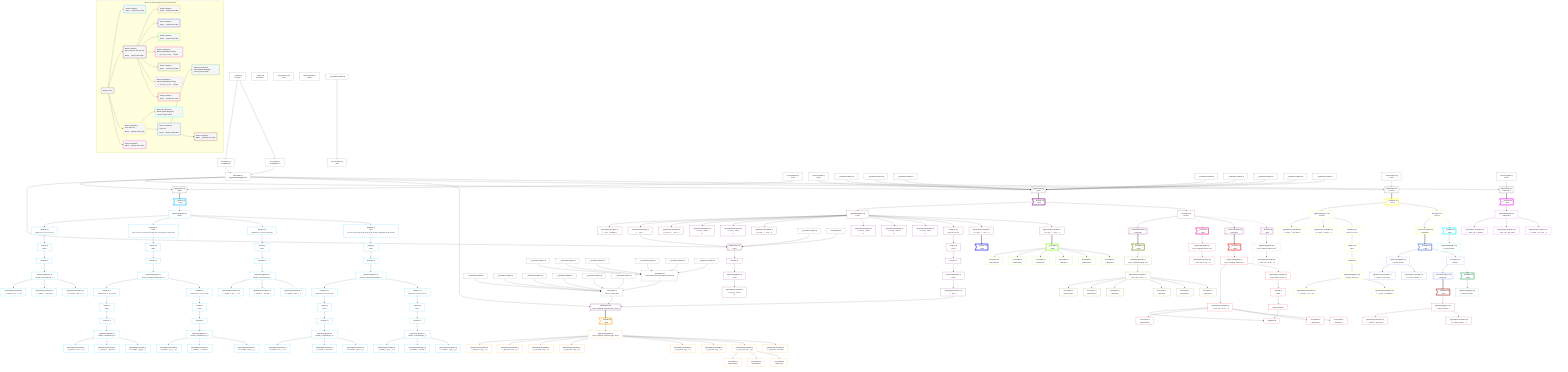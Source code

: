 %%{init: {'themeVariables': { 'fontSize': '12px'}}}%%
graph TD
    classDef path fill:#eee,stroke:#000,color:#000
    classDef plan fill:#fff,stroke-width:1px,color:#000
    classDef itemplan fill:#fff,stroke-width:2px,color:#000
    classDef sideeffectplan fill:#f00,stroke-width:2px,color:#000
    classDef bucket fill:#f6f6f6,color:#000,stroke-width:2px,text-align:left


    %% define steps
    __Value3["__Value[3∈0]<br />ᐸcontextᐳ"]:::plan
    __Value5["__Value[5∈0]<br />ᐸrootValueᐳ"]:::plan
    Access197["Access[197∈0]<br />ᐸ3.pgSettingsᐳ"]:::plan
    Access198["Access[198∈0]<br />ᐸ3.withPgClientᐳ"]:::plan
    Object199["Object[199∈0]<br />ᐸ{pgSettings,withPgClient}ᐳ"]:::plan
    Connection200["Connection[200∈0]<br />ᐸ196ᐳ"]:::plan
    PgSelect201[["PgSelect[201∈0]<br />ᐸtypesᐳ"]]:::plan
    __Item202>"__Item[202∈1]<br />ᐸ201ᐳ"]:::itemplan
    PgSelectSingle203["PgSelectSingle[203∈1]<br />ᐸtypesᐳ"]:::plan
    Map558["Map[558∈1]<br />ᐸ203:{”0”:0,”1”:1,”2”:2,”3”:3}ᐳ"]:::plan
    List559["List[559∈1]<br />ᐸ558ᐳ"]:::plan
    First209["First[209∈1]"]:::plan
    PgSelectSingle210["PgSelectSingle[210∈1]<br />ᐸfrmcdc_compoundType_1ᐳ"]:::plan
    PgClassExpression211["PgClassExpression[211∈1]<br />ᐸ__frmcdc_c...pe_1__.”a”ᐳ"]:::plan
    PgClassExpression212["PgClassExpression[212∈1]<br />ᐸ__frmcdc_c....”foo_bar”ᐳ"]:::plan
    PgClassExpression214["PgClassExpression[214∈1]<br />ᐸ”c”.”compo..._type_1__)ᐳ"]:::plan
    Map568["Map[568∈1]<br />ᐸ203:{”0”:5,”1”:6,”2”:7,”3”:8,”4”:9,”5”:10,”6”:11,”7”:12,”8”:13,”9”:14,”10”:15}ᐳ"]:::plan
    List569["List[569∈1]<br />ᐸ568ᐳ"]:::plan
    First220["First[220∈1]"]:::plan
    PgSelectSingle221["PgSelectSingle[221∈1]<br />ᐸfrmcdc_nestedCompoundType_1ᐳ"]:::plan
    Map562["Map[562∈1]<br />ᐸ221:{”0”:0,”1”:1,”2”:2,”3”:3}ᐳ"]:::plan
    List563["List[563∈1]<br />ᐸ562ᐳ"]:::plan
    First227["First[227∈1]"]:::plan
    PgSelectSingle228["PgSelectSingle[228∈1]<br />ᐸfrmcdc_compoundType_1ᐳ"]:::plan
    PgClassExpression229["PgClassExpression[229∈1]<br />ᐸ__frmcdc_c...pe_1__.”a”ᐳ"]:::plan
    PgClassExpression230["PgClassExpression[230∈1]<br />ᐸ__frmcdc_c....”foo_bar”ᐳ"]:::plan
    PgClassExpression232["PgClassExpression[232∈1]<br />ᐸ”c”.”compo..._type_1__)ᐳ"]:::plan
    Map565["Map[565∈1]<br />ᐸ221:{”0”:5,”1”:6,”2”:7,”3”:8}ᐳ"]:::plan
    List566["List[566∈1]<br />ᐸ565ᐳ"]:::plan
    First238["First[238∈1]"]:::plan
    PgSelectSingle239["PgSelectSingle[239∈1]<br />ᐸfrmcdc_compoundType_1ᐳ"]:::plan
    PgClassExpression240["PgClassExpression[240∈1]<br />ᐸ__frmcdc_c...pe_1__.”a”ᐳ"]:::plan
    PgClassExpression241["PgClassExpression[241∈1]<br />ᐸ__frmcdc_c....”foo_bar”ᐳ"]:::plan
    PgClassExpression243["PgClassExpression[243∈1]<br />ᐸ”c”.”compo..._type_1__)ᐳ"]:::plan
    Map571["Map[571∈1]<br />ᐸ203:{”0”:17,”1”:18,”2”:19,”3”:20}ᐳ"]:::plan
    List572["List[572∈1]<br />ᐸ571ᐳ"]:::plan
    First249["First[249∈1]"]:::plan
    PgSelectSingle250["PgSelectSingle[250∈1]<br />ᐸfrmcdc_compoundType_1ᐳ"]:::plan
    PgClassExpression251["PgClassExpression[251∈1]<br />ᐸ__frmcdc_c...pe_1__.”a”ᐳ"]:::plan
    PgClassExpression252["PgClassExpression[252∈1]<br />ᐸ__frmcdc_c....”foo_bar”ᐳ"]:::plan
    PgClassExpression254["PgClassExpression[254∈1]<br />ᐸ”c”.”compo..._type_1__)ᐳ"]:::plan
    Map579["Map[579∈1]<br />ᐸ203:{”0”:22,”1”:23,”2”:24,”3”:25,”4”:26,”5”:27,”6”:28,”7”:29,”8”:30,”9”:31,”10”:32}ᐳ"]:::plan
    List580["List[580∈1]<br />ᐸ579ᐳ"]:::plan
    First260["First[260∈1]"]:::plan
    PgSelectSingle261["PgSelectSingle[261∈1]<br />ᐸfrmcdc_nestedCompoundType_1ᐳ"]:::plan
    Map575["Map[575∈1]<br />ᐸ261:{”0”:0,”1”:1,”2”:2,”3”:3}ᐳ"]:::plan
    List576["List[576∈1]<br />ᐸ575ᐳ"]:::plan
    First267["First[267∈1]"]:::plan
    PgSelectSingle268["PgSelectSingle[268∈1]<br />ᐸfrmcdc_compoundType_1ᐳ"]:::plan
    PgClassExpression269["PgClassExpression[269∈1]<br />ᐸ__frmcdc_c...pe_1__.”a”ᐳ"]:::plan
    PgClassExpression270["PgClassExpression[270∈1]<br />ᐸ__frmcdc_c....”foo_bar”ᐳ"]:::plan
    PgClassExpression272["PgClassExpression[272∈1]<br />ᐸ”c”.”compo..._type_1__)ᐳ"]:::plan
    Map577["Map[577∈1]<br />ᐸ261:{”0”:4,”1”:5,”2”:6,”3”:7}ᐳ"]:::plan
    List578["List[578∈1]<br />ᐸ577ᐳ"]:::plan
    First278["First[278∈1]"]:::plan
    PgSelectSingle279["PgSelectSingle[279∈1]<br />ᐸfrmcdc_compoundType_1ᐳ"]:::plan
    PgClassExpression280["PgClassExpression[280∈1]<br />ᐸ__frmcdc_c...pe_1__.”a”ᐳ"]:::plan
    PgClassExpression281["PgClassExpression[281∈1]<br />ᐸ__frmcdc_c....”foo_bar”ᐳ"]:::plan
    PgClassExpression283["PgClassExpression[283∈1]<br />ᐸ”c”.”compo..._type_1__)ᐳ"]:::plan
    Connection308["Connection[308∈0]<br />ᐸ304ᐳ"]:::plan
    __InputStaticLeaf317["__InputStaticLeaf[317∈0]"]:::plan
    __InputStaticLeaf321["__InputStaticLeaf[321∈0]"]:::plan
    __InputStaticLeaf322["__InputStaticLeaf[322∈0]"]:::plan
    __InputStaticLeaf329["__InputStaticLeaf[329∈0]"]:::plan
    __InputStaticLeaf333["__InputStaticLeaf[333∈0]"]:::plan
    __InputStaticLeaf334["__InputStaticLeaf[334∈0]"]:::plan
    __InputStaticLeaf349["__InputStaticLeaf[349∈0]"]:::plan
    __InputStaticLeaf350["__InputStaticLeaf[350∈0]"]:::plan
    PgSelect309[["PgSelect[309∈0]<br />ᐸpostᐳ"]]:::plan
    __Item310>"__Item[310∈2]<br />ᐸ309ᐳ"]:::itemplan
    PgSelectSingle311["PgSelectSingle[311∈2]<br />ᐸpostᐳ"]:::plan
    PgClassExpression312["PgClassExpression[312∈2]<br />ᐸ__post__.”headline”ᐳ"]:::plan
    PgClassExpression315["PgClassExpression[315∈2]<br />ᐸ__post__ᐳ"]:::plan
    PgClassExpression316["PgClassExpression[316∈2]<br />ᐸ”a”.”post_...(__post__)ᐳ"]:::plan
    PgClassExpression320["PgClassExpression[320∈2]<br />ᐸ”a”.”post_...lder! */<br />)ᐳ"]:::plan
    PgClassExpression324["PgClassExpression[324∈2]<br />ᐸ”a”.”post_...lder! */<br />)ᐳ"]:::plan
    PgClassExpression328["PgClassExpression[328∈2]<br />ᐸ”a”.”post_...(__post__)ᐳ"]:::plan
    PgClassExpression332["PgClassExpression[332∈2]<br />ᐸ”a”.”post_...lder! */<br />)ᐳ"]:::plan
    PgClassExpression336["PgClassExpression[336∈2]<br />ᐸ”a”.”post_...lder! */<br />)ᐳ"]:::plan
    __InputStaticLeaf337["__InputStaticLeaf[337∈0]"]:::plan
    Constant339["Constant[339∈0]"]:::plan
    PgSelect341[["PgSelect[341∈2]<br />ᐸpostᐳ"]]:::plan
    First345["First[345∈2]"]:::plan
    PgSelectSingle346["PgSelectSingle[346∈2]<br />ᐸpostᐳ"]:::plan
    PgClassExpression348["PgClassExpression[348∈2]<br />ᐸ”a”.”post_...lder! */<br />)ᐳ"]:::plan
    PgClassExpression352["PgClassExpression[352∈2]<br />ᐸ”a”.”post_...lder! */<br />)ᐳ"]:::plan
    __InputStaticLeaf354["__InputStaticLeaf[354∈0]"]:::plan
    __InputStaticLeaf355["__InputStaticLeaf[355∈0]"]:::plan
    __InputStaticLeaf356["__InputStaticLeaf[356∈0]"]:::plan
    __InputStaticLeaf358["__InputStaticLeaf[358∈0]"]:::plan
    __InputStaticLeaf359["__InputStaticLeaf[359∈0]"]:::plan
    __InputStaticLeaf361["__InputStaticLeaf[361∈0]"]:::plan
    __InputStaticLeaf362["__InputStaticLeaf[362∈0]"]:::plan
    __InputStaticLeaf363["__InputStaticLeaf[363∈0]"]:::plan
    __InputStaticLeaf364["__InputStaticLeaf[364∈0]"]:::plan
    __InputStaticLeaf365["__InputStaticLeaf[365∈0]"]:::plan
    __InputStaticLeaf366["__InputStaticLeaf[366∈0]"]:::plan
    __InputStaticLeaf367["__InputStaticLeaf[367∈0]"]:::plan
    Object369["Object[369∈0]<br />ᐸ{seconds,minutes,hours,days,months,years}ᐳ"]:::plan
    Object368["Object[368∈0]<br />ᐸ{a,b,c,e,f,g,foo_bar}ᐳ"]:::plan
    Map573["Map[573∈2]<br />ᐸ311:{”0”:3,”1”:4}ᐳ"]:::plan
    List574["List[574∈2]<br />ᐸ573ᐳ"]:::plan
    First375["First[375∈2]"]:::plan
    PgSelectSingle376["PgSelectSingle[376∈2]<br />ᐸpostᐳ"]:::plan
    PgClassExpression377["PgClassExpression[377∈2]<br />ᐸ__post__ᐳ"]:::plan
    PgSelect378[["PgSelect[378∈2]<br />ᐸpost_computed_compound_type_arrayᐳ"]]:::plan
    __Item382>"__Item[382∈3]<br />ᐸ378ᐳ"]:::itemplan
    PgSelectSingle383["PgSelectSingle[383∈3]<br />ᐸpost_computed_compound_type_arrayᐳ"]:::plan
    PgClassExpression384["PgClassExpression[384∈3]<br />ᐸ__post_com...rray__.”a”ᐳ"]:::plan
    PgClassExpression385["PgClassExpression[385∈3]<br />ᐸ__post_com...rray__.”b”ᐳ"]:::plan
    PgClassExpression386["PgClassExpression[386∈3]<br />ᐸ__post_com...rray__.”c”ᐳ"]:::plan
    PgClassExpression387["PgClassExpression[387∈3]<br />ᐸ__post_com...rray__.”d”ᐳ"]:::plan
    PgClassExpression388["PgClassExpression[388∈3]<br />ᐸ__post_com...rray__.”e”ᐳ"]:::plan
    PgClassExpression389["PgClassExpression[389∈3]<br />ᐸ__post_com...rray__.”f”ᐳ"]:::plan
    PgClassExpression390["PgClassExpression[390∈3]<br />ᐸ__post_com...rray__.”g”ᐳ"]:::plan
    Access391["Access[391∈3]<br />ᐸ390.secondsᐳ"]:::plan
    Access392["Access[392∈3]<br />ᐸ390.minutesᐳ"]:::plan
    Access393["Access[393∈3]<br />ᐸ390.hoursᐳ"]:::plan
    PgClassExpression394["PgClassExpression[394∈3]<br />ᐸ__post_com....”foo_bar”ᐳ"]:::plan
    PgClassExpression396["PgClassExpression[396∈2]<br />ᐸ”a”.”post_...(__post__)ᐳ"]:::plan
    __Item397>"__Item[397∈4]<br />ᐸ396ᐳ"]:::itemplan
    PgClassExpression399["PgClassExpression[399∈2]<br />ᐸ”a”.”post_...(__post__)ᐳ"]:::plan
    __Item400>"__Item[400∈5]<br />ᐸ399ᐳ"]:::itemplan
    Access401["Access[401∈5]<br />ᐸ400.secondsᐳ"]:::plan
    Access402["Access[402∈5]<br />ᐸ400.minutesᐳ"]:::plan
    Access403["Access[403∈5]<br />ᐸ400.hoursᐳ"]:::plan
    Access404["Access[404∈5]<br />ᐸ400.daysᐳ"]:::plan
    Access405["Access[405∈5]<br />ᐸ400.monthsᐳ"]:::plan
    Access406["Access[406∈5]<br />ᐸ400.yearsᐳ"]:::plan
    Connection417["Connection[417∈0]<br />ᐸ413ᐳ"]:::plan
    Access570["Access[570∈2]<br />ᐸ310.0ᐳ"]:::plan
    __ListTransform419[["__ListTransform[419∈2]<br />ᐸeach:418ᐳ"]]:::plan
    __Item420>"__Item[420∈6]<br />ᐸ570ᐳ"]:::itemplan
    PgSelectSingle421["PgSelectSingle[421∈6]<br />ᐸpost_computed_interval_setᐳ"]:::plan
    PgClassExpression422["PgClassExpression[422∈6]<br />ᐸ__post_com...al_set__.vᐳ"]:::plan
    __Item423>"__Item[423∈7]<br />ᐸ419ᐳ"]:::itemplan
    PgSelectSingle424["PgSelectSingle[424∈7]<br />ᐸpost_computed_interval_setᐳ"]:::plan
    PgClassExpression425["PgClassExpression[425∈7]<br />ᐸ__post_com...al_set__.vᐳ"]:::plan
    Access426["Access[426∈7]<br />ᐸ425.secondsᐳ"]:::plan
    Access427["Access[427∈7]<br />ᐸ425.minutesᐳ"]:::plan
    Access428["Access[428∈7]<br />ᐸ425.hoursᐳ"]:::plan
    Access429["Access[429∈7]<br />ᐸ425.daysᐳ"]:::plan
    Access430["Access[430∈7]<br />ᐸ425.monthsᐳ"]:::plan
    Access431["Access[431∈7]<br />ᐸ425.yearsᐳ"]:::plan
    __ListTransform433[["__ListTransform[433∈2]<br />ᐸeach:432ᐳ"]]:::plan
    __Item434>"__Item[434∈8]<br />ᐸ570ᐳ"]:::itemplan
    PgSelectSingle435["PgSelectSingle[435∈8]<br />ᐸpost_computed_interval_setᐳ"]:::plan
    PgClassExpression436["PgClassExpression[436∈8]<br />ᐸ__post_com...al_set__.vᐳ"]:::plan
    __Item437>"__Item[437∈9]<br />ᐸ433ᐳ"]:::itemplan
    PgSelectSingle438["PgSelectSingle[438∈9]<br />ᐸpost_computed_interval_setᐳ"]:::plan
    PgClassExpression439["PgClassExpression[439∈9]<br />ᐸ__post_com...al_set__.vᐳ"]:::plan
    PgClassExpression445["PgClassExpression[445∈9]<br />ᐸrow_number...tion by 1)ᐳ"]:::plan
    List446["List[446∈9]<br />ᐸ445ᐳ"]:::plan
    PgCursor444["PgCursor[444∈9]"]:::plan
    Edge440["Edge[440∈9]"]:::plan
    Access441["Access[441∈9]<br />ᐸ439.secondsᐳ"]:::plan
    Access442["Access[442∈9]<br />ᐸ439.minutesᐳ"]:::plan
    Access443["Access[443∈9]<br />ᐸ439.hoursᐳ"]:::plan
    Connection474["Connection[474∈0]<br />ᐸ470ᐳ"]:::plan
    PgSelect475[["PgSelect[475∈0]<br />ᐸpersonᐳ"]]:::plan
    __Item476>"__Item[476∈10]<br />ᐸ475ᐳ"]:::itemplan
    PgSelectSingle477["PgSelectSingle[477∈10]<br />ᐸpersonᐳ"]:::plan
    PgClassExpression478["PgClassExpression[478∈10]<br />ᐸ__person__...full_name”ᐳ"]:::plan
    PgClassExpression480["PgClassExpression[480∈10]<br />ᐸ”c”.”perso..._person__)ᐳ"]:::plan
    Connection493["Connection[493∈0]<br />ᐸ489ᐳ"]:::plan
    Access567["Access[567∈10]<br />ᐸ476.2ᐳ"]:::plan
    __ListTransform495[["__ListTransform[495∈10]<br />ᐸeach:494ᐳ"]]:::plan
    __Item496>"__Item[496∈11]<br />ᐸ567ᐳ"]:::itemplan
    PgSelectSingle497["PgSelectSingle[497∈11]<br />ᐸperson_friendsᐳ"]:::plan
    __Item498>"__Item[498∈12]<br />ᐸ495ᐳ"]:::itemplan
    PgSelectSingle499["PgSelectSingle[499∈12]<br />ᐸperson_friendsᐳ"]:::plan
    PgClassExpression500["PgClassExpression[500∈12]<br />ᐸ__person_f...full_name”ᐳ"]:::plan
    PgClassExpression502["PgClassExpression[502∈12]<br />ᐸ”c”.”perso...friends__)ᐳ"]:::plan
    __InputStaticLeaf503["__InputStaticLeaf[503∈0]"]:::plan
    Connection515["Connection[515∈0]<br />ᐸ511ᐳ"]:::plan
    Access564["Access[564∈12]<br />ᐸ498.0ᐳ"]:::plan
    __ListTransform517[["__ListTransform[517∈12]<br />ᐸeach:516ᐳ"]]:::plan
    __Item518>"__Item[518∈13]<br />ᐸ564ᐳ"]:::itemplan
    PgSelectSingle519["PgSelectSingle[519∈13]<br />ᐸperson_friendsᐳ"]:::plan
    __Item520>"__Item[520∈14]<br />ᐸ517ᐳ"]:::itemplan
    PgSelectSingle521["PgSelectSingle[521∈14]<br />ᐸperson_friendsᐳ"]:::plan
    PgClassExpression522["PgClassExpression[522∈14]<br />ᐸ__person_f...full_name”ᐳ"]:::plan
    PgClassExpression524["PgClassExpression[524∈14]<br />ᐸ”c”.”perso...friends__)ᐳ"]:::plan
    Map560["Map[560∈10]<br />ᐸ477:{”0”:0,”1”:1}ᐳ"]:::plan
    List561["List[561∈10]<br />ᐸ560ᐳ"]:::plan
    First530["First[530∈10]"]:::plan
    PgSelectSingle531["PgSelectSingle[531∈10]<br />ᐸperson_first_postᐳ"]:::plan
    PgClassExpression532["PgClassExpression[532∈10]<br />ᐸ__person_f...ost__.”id”ᐳ"]:::plan
    PgClassExpression533["PgClassExpression[533∈10]<br />ᐸ__person_f...”headline”ᐳ"]:::plan
    Connection550["Connection[550∈0]<br />ᐸ546ᐳ"]:::plan
    PgSelect551[["PgSelect[551∈0]<br />ᐸedgeCaseᐳ"]]:::plan
    __Item552>"__Item[552∈15]<br />ᐸ551ᐳ"]:::itemplan
    PgSelectSingle553["PgSelectSingle[553∈15]<br />ᐸedgeCaseᐳ"]:::plan
    PgClassExpression554["PgClassExpression[554∈15]<br />ᐸ__edge_cas...s_default”ᐳ"]:::plan
    PgClassExpression555["PgClassExpression[555∈15]<br />ᐸ__edge_cas...cast_easy”ᐳ"]:::plan
    PgClassExpression557["PgClassExpression[557∈15]<br />ᐸ”c”.”edge_...ge_case__)ᐳ"]:::plan

    %% plan dependencies
    __Value3 --> Access197
    __Value3 --> Access198
    Access197 & Access198 --> Object199
    Object199 & Connection200 --> PgSelect201
    PgSelect201 ==> __Item202
    __Item202 --> PgSelectSingle203
    PgSelectSingle203 --> Map558
    Map558 --> List559
    List559 --> First209
    First209 --> PgSelectSingle210
    PgSelectSingle210 --> PgClassExpression211
    PgSelectSingle210 --> PgClassExpression212
    PgSelectSingle210 --> PgClassExpression214
    PgSelectSingle203 --> Map568
    Map568 --> List569
    List569 --> First220
    First220 --> PgSelectSingle221
    PgSelectSingle221 --> Map562
    Map562 --> List563
    List563 --> First227
    First227 --> PgSelectSingle228
    PgSelectSingle228 --> PgClassExpression229
    PgSelectSingle228 --> PgClassExpression230
    PgSelectSingle228 --> PgClassExpression232
    PgSelectSingle221 --> Map565
    Map565 --> List566
    List566 --> First238
    First238 --> PgSelectSingle239
    PgSelectSingle239 --> PgClassExpression240
    PgSelectSingle239 --> PgClassExpression241
    PgSelectSingle239 --> PgClassExpression243
    PgSelectSingle203 --> Map571
    Map571 --> List572
    List572 --> First249
    First249 --> PgSelectSingle250
    PgSelectSingle250 --> PgClassExpression251
    PgSelectSingle250 --> PgClassExpression252
    PgSelectSingle250 --> PgClassExpression254
    PgSelectSingle203 --> Map579
    Map579 --> List580
    List580 --> First260
    First260 --> PgSelectSingle261
    PgSelectSingle261 --> Map575
    Map575 --> List576
    List576 --> First267
    First267 --> PgSelectSingle268
    PgSelectSingle268 --> PgClassExpression269
    PgSelectSingle268 --> PgClassExpression270
    PgSelectSingle268 --> PgClassExpression272
    PgSelectSingle261 --> Map577
    Map577 --> List578
    List578 --> First278
    First278 --> PgSelectSingle279
    PgSelectSingle279 --> PgClassExpression280
    PgSelectSingle279 --> PgClassExpression281
    PgSelectSingle279 --> PgClassExpression283
    Object199 & Connection308 & __InputStaticLeaf317 & __InputStaticLeaf321 & __InputStaticLeaf322 & __InputStaticLeaf329 & __InputStaticLeaf333 & __InputStaticLeaf334 & __InputStaticLeaf349 & __InputStaticLeaf350 --> PgSelect309
    PgSelect309 ==> __Item310
    __Item310 --> PgSelectSingle311
    PgSelectSingle311 --> PgClassExpression312
    PgSelectSingle311 --> PgClassExpression315
    PgSelectSingle311 --> PgClassExpression316
    PgSelectSingle311 --> PgClassExpression320
    PgSelectSingle311 --> PgClassExpression324
    PgSelectSingle311 --> PgClassExpression328
    PgSelectSingle311 --> PgClassExpression332
    PgSelectSingle311 --> PgClassExpression336
    Object199 & PgClassExpression315 & __InputStaticLeaf337 & Constant339 --> PgSelect341
    PgSelect341 --> First345
    First345 --> PgSelectSingle346
    PgSelectSingle346 --> PgClassExpression348
    PgSelectSingle311 --> PgClassExpression352
    __InputStaticLeaf361 & __InputStaticLeaf362 & __InputStaticLeaf363 & __InputStaticLeaf364 & __InputStaticLeaf365 & __InputStaticLeaf366 --> Object369
    __InputStaticLeaf354 & __InputStaticLeaf355 & __InputStaticLeaf356 & __InputStaticLeaf358 & __InputStaticLeaf359 & Object369 & __InputStaticLeaf367 --> Object368
    PgSelectSingle311 --> Map573
    Map573 --> List574
    List574 --> First375
    First375 --> PgSelectSingle376
    PgSelectSingle376 --> PgClassExpression377
    Object199 & PgClassExpression377 & Object368 --> PgSelect378
    PgSelect378 ==> __Item382
    __Item382 --> PgSelectSingle383
    PgSelectSingle383 --> PgClassExpression384
    PgSelectSingle383 --> PgClassExpression385
    PgSelectSingle383 --> PgClassExpression386
    PgSelectSingle383 --> PgClassExpression387
    PgSelectSingle383 --> PgClassExpression388
    PgSelectSingle383 --> PgClassExpression389
    PgSelectSingle383 --> PgClassExpression390
    PgClassExpression390 --> Access391
    PgClassExpression390 --> Access392
    PgClassExpression390 --> Access393
    PgSelectSingle383 --> PgClassExpression394
    PgSelectSingle311 --> PgClassExpression396
    PgClassExpression396 ==> __Item397
    PgSelectSingle311 --> PgClassExpression399
    PgClassExpression399 ==> __Item400
    __Item400 --> Access401
    __Item400 --> Access402
    __Item400 --> Access403
    __Item400 --> Access404
    __Item400 --> Access405
    __Item400 --> Access406
    __Item310 --> Access570
    Access570 --> __ListTransform419
    Access570 -.-> __Item420
    __Item420 --> PgSelectSingle421
    PgSelectSingle421 --> PgClassExpression422
    __ListTransform419 ==> __Item423
    __Item423 --> PgSelectSingle424
    PgSelectSingle424 --> PgClassExpression425
    PgClassExpression425 --> Access426
    PgClassExpression425 --> Access427
    PgClassExpression425 --> Access428
    PgClassExpression425 --> Access429
    PgClassExpression425 --> Access430
    PgClassExpression425 --> Access431
    Access570 --> __ListTransform433
    Access570 -.-> __Item434
    __Item434 --> PgSelectSingle435
    PgSelectSingle435 --> PgClassExpression436
    __ListTransform433 ==> __Item437
    __Item437 --> PgSelectSingle438
    PgSelectSingle438 --> PgClassExpression439
    PgSelectSingle438 --> PgClassExpression445
    PgClassExpression445 --> List446
    List446 --> PgCursor444
    PgClassExpression439 & PgCursor444 --> Edge440
    PgClassExpression439 --> Access441
    PgClassExpression439 --> Access442
    PgClassExpression439 --> Access443
    Object199 & Connection474 --> PgSelect475
    PgSelect475 ==> __Item476
    __Item476 --> PgSelectSingle477
    PgSelectSingle477 --> PgClassExpression478
    PgSelectSingle477 --> PgClassExpression480
    __Item476 --> Access567
    Access567 --> __ListTransform495
    Access567 -.-> __Item496
    __Item496 --> PgSelectSingle497
    __ListTransform495 ==> __Item498
    __Item498 --> PgSelectSingle499
    PgSelectSingle499 --> PgClassExpression500
    PgSelectSingle499 --> PgClassExpression502
    __InputStaticLeaf503 --> Connection515
    __Item498 --> Access564
    Access564 --> __ListTransform517
    Access564 -.-> __Item518
    __Item518 --> PgSelectSingle519
    __ListTransform517 ==> __Item520
    __Item520 --> PgSelectSingle521
    PgSelectSingle521 --> PgClassExpression522
    PgSelectSingle521 --> PgClassExpression524
    PgSelectSingle477 --> Map560
    Map560 --> List561
    List561 --> First530
    First530 --> PgSelectSingle531
    PgSelectSingle531 --> PgClassExpression532
    PgSelectSingle531 --> PgClassExpression533
    Object199 & Connection550 --> PgSelect551
    PgSelect551 ==> __Item552
    __Item552 --> PgSelectSingle553
    PgSelectSingle553 --> PgClassExpression554
    PgSelectSingle553 --> PgClassExpression555
    PgSelectSingle553 --> PgClassExpression557

    subgraph "Buckets for queries/v4/procedure-computed-fields"
    Bucket0("Bucket 0 (root)"):::bucket
    classDef bucket0 stroke:#696969
    class Bucket0,__Value3,__Value5,Access197,Access198,Object199,Connection200,PgSelect201,Connection308,PgSelect309,__InputStaticLeaf317,__InputStaticLeaf321,__InputStaticLeaf322,__InputStaticLeaf329,__InputStaticLeaf333,__InputStaticLeaf334,__InputStaticLeaf337,Constant339,__InputStaticLeaf349,__InputStaticLeaf350,__InputStaticLeaf354,__InputStaticLeaf355,__InputStaticLeaf356,__InputStaticLeaf358,__InputStaticLeaf359,__InputStaticLeaf361,__InputStaticLeaf362,__InputStaticLeaf363,__InputStaticLeaf364,__InputStaticLeaf365,__InputStaticLeaf366,__InputStaticLeaf367,Object368,Object369,Connection417,Connection474,PgSelect475,Connection493,__InputStaticLeaf503,Connection515,Connection550,PgSelect551 bucket0
    Bucket1("Bucket 1 (listItem)<br />ROOT __Item{1}ᐸ201ᐳ[202]"):::bucket
    classDef bucket1 stroke:#00bfff
    class Bucket1,__Item202,PgSelectSingle203,First209,PgSelectSingle210,PgClassExpression211,PgClassExpression212,PgClassExpression214,First220,PgSelectSingle221,First227,PgSelectSingle228,PgClassExpression229,PgClassExpression230,PgClassExpression232,First238,PgSelectSingle239,PgClassExpression240,PgClassExpression241,PgClassExpression243,First249,PgSelectSingle250,PgClassExpression251,PgClassExpression252,PgClassExpression254,First260,PgSelectSingle261,First267,PgSelectSingle268,PgClassExpression269,PgClassExpression270,PgClassExpression272,First278,PgSelectSingle279,PgClassExpression280,PgClassExpression281,PgClassExpression283,Map558,List559,Map562,List563,Map565,List566,Map568,List569,Map571,List572,Map575,List576,Map577,List578,Map579,List580 bucket1
    Bucket2("Bucket 2 (listItem)<br />Deps: 199, 337, 339, 368, 417<br /><br />ROOT __Item{2}ᐸ309ᐳ[310]"):::bucket
    classDef bucket2 stroke:#7f007f
    class Bucket2,__Item310,PgSelectSingle311,PgClassExpression312,PgClassExpression315,PgClassExpression316,PgClassExpression320,PgClassExpression324,PgClassExpression328,PgClassExpression332,PgClassExpression336,PgSelect341,First345,PgSelectSingle346,PgClassExpression348,PgClassExpression352,First375,PgSelectSingle376,PgClassExpression377,PgSelect378,PgClassExpression396,PgClassExpression399,__ListTransform419,__ListTransform433,Access570,Map573,List574 bucket2
    Bucket3("Bucket 3 (listItem)<br />ROOT __Item{3}ᐸ378ᐳ[382]"):::bucket
    classDef bucket3 stroke:#ffa500
    class Bucket3,__Item382,PgSelectSingle383,PgClassExpression384,PgClassExpression385,PgClassExpression386,PgClassExpression387,PgClassExpression388,PgClassExpression389,PgClassExpression390,Access391,Access392,Access393,PgClassExpression394 bucket3
    Bucket4("Bucket 4 (listItem)<br />ROOT __Item{4}ᐸ396ᐳ[397]"):::bucket
    classDef bucket4 stroke:#0000ff
    class Bucket4,__Item397 bucket4
    Bucket5("Bucket 5 (listItem)<br />ROOT __Item{5}ᐸ399ᐳ[400]"):::bucket
    classDef bucket5 stroke:#7fff00
    class Bucket5,__Item400,Access401,Access402,Access403,Access404,Access405,Access406 bucket5
    Bucket6("Bucket 6 (subroutine)<br />ROOT PgClassExpression{6}ᐸ__post_com...al_set__.vᐳ[422]"):::bucket
    classDef bucket6 stroke:#ff1493
    class Bucket6,__Item420,PgSelectSingle421,PgClassExpression422 bucket6
    Bucket7("Bucket 7 (listItem)<br />ROOT __Item{7}ᐸ419ᐳ[423]"):::bucket
    classDef bucket7 stroke:#808000
    class Bucket7,__Item423,PgSelectSingle424,PgClassExpression425,Access426,Access427,Access428,Access429,Access430,Access431 bucket7
    Bucket8("Bucket 8 (subroutine)<br />ROOT PgClassExpression{8}ᐸ__post_com...al_set__.vᐳ[436]"):::bucket
    classDef bucket8 stroke:#dda0dd
    class Bucket8,__Item434,PgSelectSingle435,PgClassExpression436 bucket8
    Bucket9("Bucket 9 (listItem)<br />ROOT __Item{9}ᐸ433ᐳ[437]"):::bucket
    classDef bucket9 stroke:#ff0000
    class Bucket9,__Item437,PgSelectSingle438,PgClassExpression439,Edge440,Access441,Access442,Access443,PgCursor444,PgClassExpression445,List446 bucket9
    Bucket10("Bucket 10 (listItem)<br />Deps: 493, 515<br /><br />ROOT __Item{10}ᐸ475ᐳ[476]"):::bucket
    classDef bucket10 stroke:#ffff00
    class Bucket10,__Item476,PgSelectSingle477,PgClassExpression478,PgClassExpression480,__ListTransform495,First530,PgSelectSingle531,PgClassExpression532,PgClassExpression533,Map560,List561,Access567 bucket10
    Bucket11("Bucket 11 (subroutine)<br />ROOT PgSelectSingle{11}ᐸperson_friendsᐳ[497]"):::bucket
    classDef bucket11 stroke:#00ffff
    class Bucket11,__Item496,PgSelectSingle497 bucket11
    Bucket12("Bucket 12 (listItem)<br />Deps: 515<br /><br />ROOT __Item{12}ᐸ495ᐳ[498]"):::bucket
    classDef bucket12 stroke:#4169e1
    class Bucket12,__Item498,PgSelectSingle499,PgClassExpression500,PgClassExpression502,__ListTransform517,Access564 bucket12
    Bucket13("Bucket 13 (subroutine)<br />ROOT PgSelectSingle{13}ᐸperson_friendsᐳ[519]"):::bucket
    classDef bucket13 stroke:#3cb371
    class Bucket13,__Item518,PgSelectSingle519 bucket13
    Bucket14("Bucket 14 (listItem)<br />ROOT __Item{14}ᐸ517ᐳ[520]"):::bucket
    classDef bucket14 stroke:#a52a2a
    class Bucket14,__Item520,PgSelectSingle521,PgClassExpression522,PgClassExpression524 bucket14
    Bucket15("Bucket 15 (listItem)<br />ROOT __Item{15}ᐸ551ᐳ[552]"):::bucket
    classDef bucket15 stroke:#ff00ff
    class Bucket15,__Item552,PgSelectSingle553,PgClassExpression554,PgClassExpression555,PgClassExpression557 bucket15
    Bucket0 --> Bucket1 & Bucket2 & Bucket10 & Bucket15
    Bucket2 --> Bucket3 & Bucket4 & Bucket5 & Bucket6 & Bucket7 & Bucket8 & Bucket9
    Bucket10 --> Bucket11 & Bucket12
    Bucket12 --> Bucket13 & Bucket14
    end